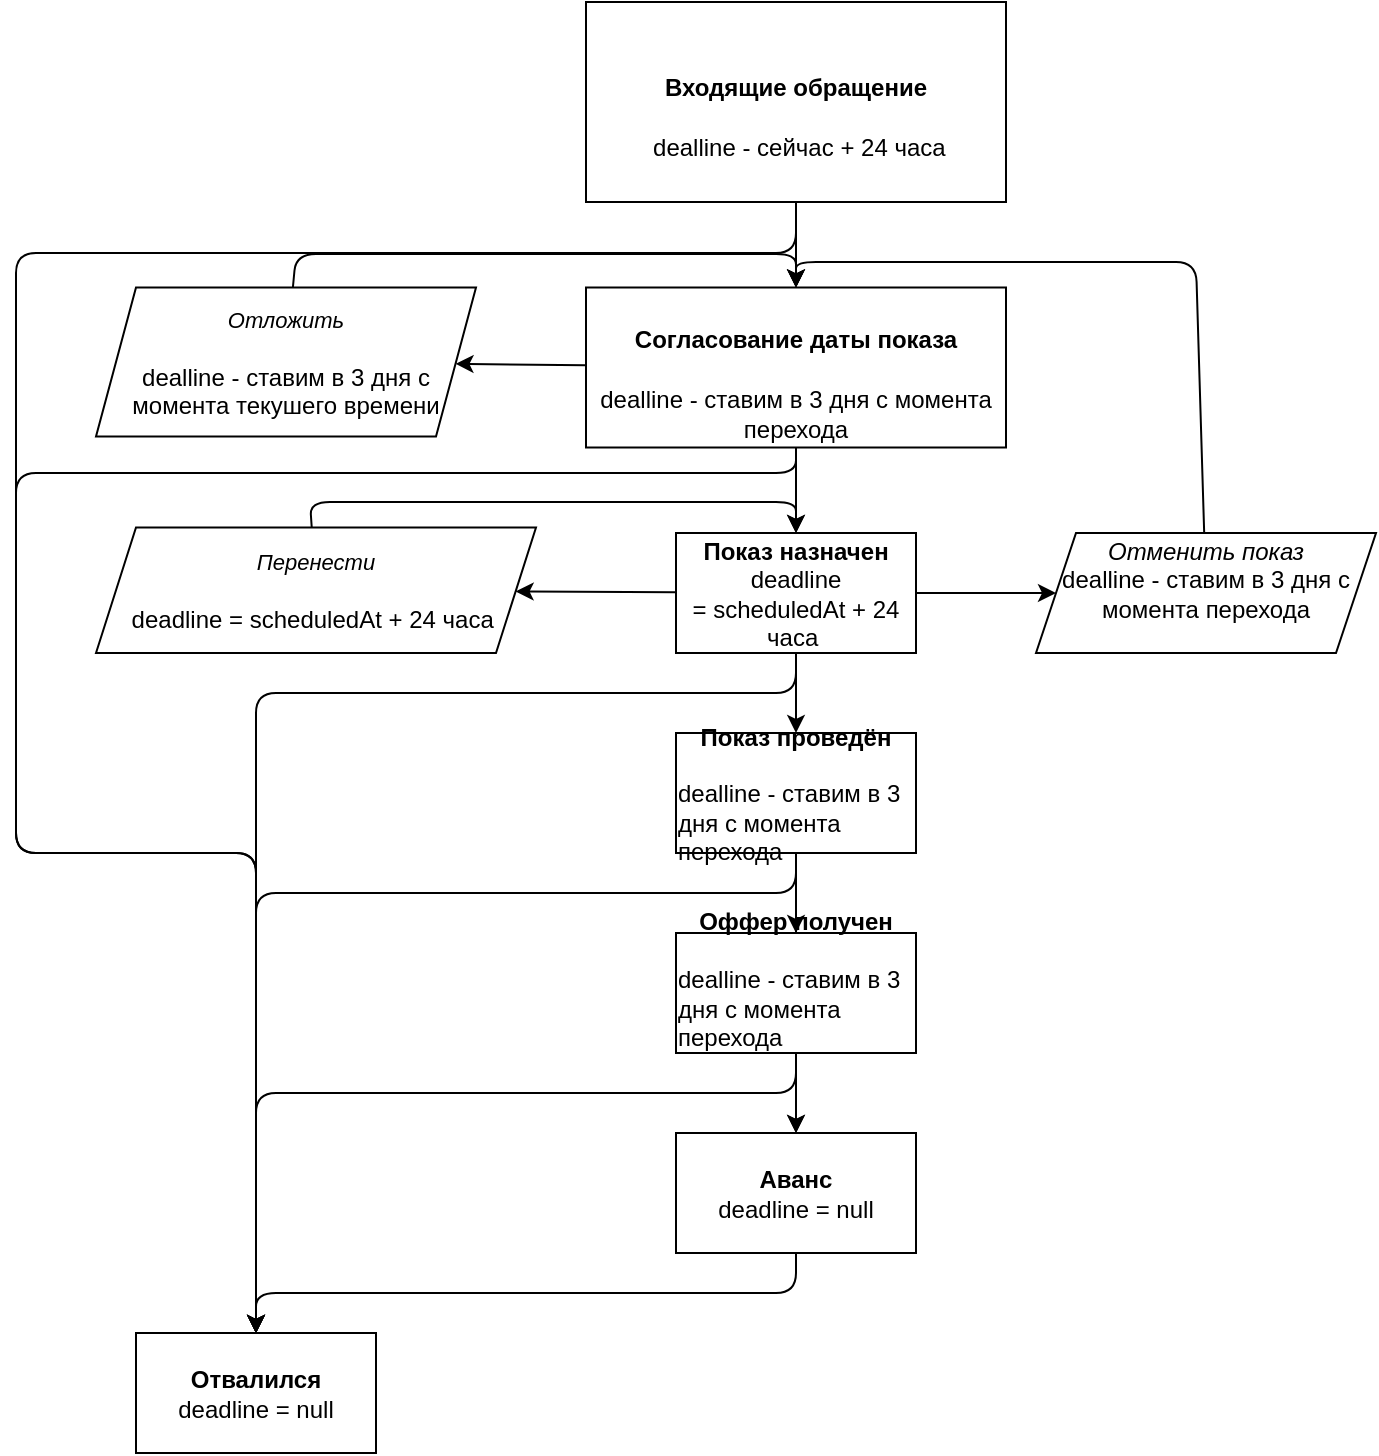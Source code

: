 <mxfile version="14.8.2" type="github">
  <diagram id="Q_xmtvUPQ6Yv9zy_9RRj" name="Page-1">
    <mxGraphModel dx="1582" dy="751" grid="1" gridSize="10" guides="1" tooltips="1" connect="1" arrows="1" fold="1" page="1" pageScale="1" pageWidth="850" pageHeight="1100" math="0" shadow="0">
      <root>
        <mxCell id="0" />
        <mxCell id="1" parent="0" />
        <mxCell id="04Uxs3DeIcLFDnEtFiIm-1" value="&lt;h4&gt;Входящие обращение&lt;/h4&gt;&amp;nbsp;dealline - сейчас + 24 часа" style="rounded=0;whiteSpace=wrap;html=1;" parent="1" vertex="1">
          <mxGeometry x="365" y="120" width="210" height="100" as="geometry" />
        </mxCell>
        <mxCell id="04Uxs3DeIcLFDnEtFiIm-2" value="&lt;h4&gt;Согласование даты показа&lt;/h4&gt;&lt;span style=&quot;text-align: left&quot;&gt;&lt;span id=&quot;HIGHLIGHT&quot; draggable=&quot;true&quot; class=&quot;hiclass&quot;&gt;dealline&amp;nbsp;- ставим в 3 дня с момента перехода&lt;/span&gt;&lt;/span&gt;" style="rounded=0;whiteSpace=wrap;html=1;" parent="1" vertex="1">
          <mxGeometry x="365" y="262.75" width="210" height="80" as="geometry" />
        </mxCell>
        <mxCell id="04Uxs3DeIcLFDnEtFiIm-6" value="" style="endArrow=classic;html=1;exitX=0.5;exitY=1;exitDx=0;exitDy=0;entryX=0.5;entryY=0;entryDx=0;entryDy=0;" parent="1" source="04Uxs3DeIcLFDnEtFiIm-1" target="04Uxs3DeIcLFDnEtFiIm-2" edge="1">
          <mxGeometry width="50" height="50" relative="1" as="geometry">
            <mxPoint x="270" y="295.5" as="sourcePoint" />
            <mxPoint x="490" y="245.5" as="targetPoint" />
          </mxGeometry>
        </mxCell>
        <mxCell id="04Uxs3DeIcLFDnEtFiIm-7" value="&lt;b&gt;Показ назначен&lt;br&gt;&lt;/b&gt;&lt;span style=&quot;text-align: left&quot;&gt;deadline =&amp;nbsp;&lt;/span&gt;&lt;span style=&quot;text-align: left&quot;&gt;scheduledAt + 24 часа&amp;nbsp;&lt;/span&gt;&lt;b&gt;&lt;br&gt;&lt;/b&gt;" style="rounded=0;whiteSpace=wrap;html=1;" parent="1" vertex="1">
          <mxGeometry x="410" y="385.5" width="120" height="60" as="geometry" />
        </mxCell>
        <mxCell id="04Uxs3DeIcLFDnEtFiIm-8" value="" style="endArrow=classic;html=1;entryX=0.5;entryY=0;entryDx=0;entryDy=0;" parent="1" target="04Uxs3DeIcLFDnEtFiIm-7" edge="1" source="04Uxs3DeIcLFDnEtFiIm-2">
          <mxGeometry width="50" height="50" relative="1" as="geometry">
            <mxPoint x="470" y="345.5" as="sourcePoint" />
            <mxPoint x="320" y="345.5" as="targetPoint" />
          </mxGeometry>
        </mxCell>
        <mxCell id="04Uxs3DeIcLFDnEtFiIm-43" style="edgeStyle=orthogonalEdgeStyle;rounded=0;orthogonalLoop=1;jettySize=auto;html=1;" parent="1" source="04Uxs3DeIcLFDnEtFiIm-13" target="04Uxs3DeIcLFDnEtFiIm-17" edge="1">
          <mxGeometry relative="1" as="geometry" />
        </mxCell>
        <mxCell id="04Uxs3DeIcLFDnEtFiIm-13" value="&lt;b&gt;Показ проведён&lt;/b&gt;&lt;br&gt;&lt;div style=&quot;text-align: left&quot;&gt;&lt;span&gt;&amp;nbsp;&lt;/span&gt;&lt;/div&gt;&lt;div style=&quot;text-align: left&quot;&gt;&lt;span&gt;dealline - ставим в 3 дня с момента перехода&lt;/span&gt;&lt;/div&gt;" style="rounded=0;whiteSpace=wrap;html=1;" parent="1" vertex="1">
          <mxGeometry x="410" y="485.5" width="120" height="60" as="geometry" />
        </mxCell>
        <mxCell id="04Uxs3DeIcLFDnEtFiIm-14" value="" style="endArrow=classic;html=1;exitX=0.5;exitY=1;exitDx=0;exitDy=0;entryX=0.5;entryY=0;entryDx=0;entryDy=0;" parent="1" target="04Uxs3DeIcLFDnEtFiIm-13" edge="1">
          <mxGeometry width="50" height="50" relative="1" as="geometry">
            <mxPoint x="470" y="445.5" as="sourcePoint" />
            <mxPoint x="320" y="445.5" as="targetPoint" />
          </mxGeometry>
        </mxCell>
        <mxCell id="04Uxs3DeIcLFDnEtFiIm-15" value="&lt;b&gt;Оффер получен&lt;/b&gt;&lt;br&gt;&lt;div style=&quot;font-weight: bold ; text-align: left&quot;&gt;&lt;span style=&quot;font-weight: normal ; color: rgba(0 , 0 , 0 , 0) ; font-family: monospace ; font-size: 0px&quot;&gt;&lt;br&gt;&lt;/span&gt;&lt;/div&gt;&lt;div style=&quot;text-align: left&quot;&gt;&lt;span&gt;dealline - ставим в 3 дня с момента перехода&lt;/span&gt;&lt;/div&gt;&lt;div style=&quot;font-weight: bold ; text-align: left&quot;&gt;&lt;span style=&quot;font-weight: normal ; color: rgba(0 , 0 , 0 , 0) ; font-family: monospace ; font-size: 0px&quot;&gt;%3CmxGraphModel%3E%3Croot%3E%3CmxCell%20id%3D%220%22%2F%3E%3CmxCell%20id%3D%221%22%20parent%3D%220%22%2F%3E%3CmxCell%20id%3D%222%22%20value%3D%22%26lt%3Bbr%26gt%3Bdeadline%26lt%3Bspan%26gt%3B%26amp%3Bnbsp%3B%3D%20null%26lt%3B%2Fspan%26gt%3B%22%20style%3D%22text%3Bhtml%3D1%3BstrokeColor%3Dnone%3BfillColor%3Dnone%3Bspacing%3D5%3BspacingTop%3D-20%3BwhiteSpace%3Dwrap%3Boverflow%3Dhidden%3Brounded%3D0%3B%22%20vertex%3D%221%22%20parent%3D%221%22%3E%3CmxGeometry%20x%3D%22490%22%20y%3D%22451%22%20width%3D%22270%22%20height%3D%2249%22%20as%3D%22geometry%22%2F%3E%3C%2FmxCell%3E%3C%2Froot%3E%3C%2FmxGraphModel%3E&lt;/span&gt;&lt;span style=&quot;font-weight: normal ; color: rgba(0 , 0 , 0 , 0) ; font-family: monospace ; font-size: 0px&quot;&gt;%3CmxGraphModel%3E%3Croot%3E%3CmxCell%20id%3D%220%22%2F%3E%3CmxCell%20id%3D%221%22%20parent%3D%220%22%2F%3E%3CmxCell%20id%3D%222%22%20value%3D%22%26lt%3Bbr%26gt%3Bdeadline%26lt%3Bspan%26gt%3B%26amp%3Bnbsp%3B%3D%20null%26lt%3B%2Fspan%26gt%3B%22%20style%3D%22text%3Bhtml%3D1%3BstrokeColor%3Dnone%3BfillColor%3Dnone%3Bspacing%3D5%3BspacingTop%3D-20%3BwhiteSpace%3Dwrap%3Boverflow%3Dhidden%3Brounded%3D0%3B%22%20vertex%3D%221%22%20parent%3D%221%22%3E%3CmxGeometry%20x%3D%22490%22%20y%3D%22451%22%20width%3D%22270%22%20height%3D%2249%22%20as%3D%22geometry%22%2F%3E%3C%2FmxCell%3E%3C%2Froot%3E%3C%2FmxGraphModel%3E&lt;/span&gt;&lt;/div&gt;" style="rounded=0;whiteSpace=wrap;html=1;" parent="1" vertex="1">
          <mxGeometry x="410" y="585.5" width="120" height="60" as="geometry" />
        </mxCell>
        <mxCell id="04Uxs3DeIcLFDnEtFiIm-16" value="" style="endArrow=classic;html=1;exitX=0.5;exitY=1;exitDx=0;exitDy=0;entryX=0.5;entryY=0;entryDx=0;entryDy=0;" parent="1" target="04Uxs3DeIcLFDnEtFiIm-15" edge="1">
          <mxGeometry width="50" height="50" relative="1" as="geometry">
            <mxPoint x="470" y="545.5" as="sourcePoint" />
            <mxPoint x="320" y="545.5" as="targetPoint" />
          </mxGeometry>
        </mxCell>
        <mxCell id="04Uxs3DeIcLFDnEtFiIm-17" value="&lt;b&gt;Аванс&lt;/b&gt;&lt;br style=&quot;text-align: left&quot;&gt;&lt;span style=&quot;text-align: left&quot;&gt;deadline&lt;/span&gt;&lt;span style=&quot;text-align: left&quot;&gt;&amp;nbsp;= null&lt;/span&gt;&lt;b&gt;&lt;br&gt;&lt;/b&gt;" style="rounded=0;whiteSpace=wrap;html=1;" parent="1" vertex="1">
          <mxGeometry x="410" y="685.5" width="120" height="60" as="geometry" />
        </mxCell>
        <mxCell id="04Uxs3DeIcLFDnEtFiIm-18" value="" style="endArrow=classic;html=1;exitX=0.5;exitY=1;exitDx=0;exitDy=0;entryX=0.5;entryY=0;entryDx=0;entryDy=0;" parent="1" target="04Uxs3DeIcLFDnEtFiIm-17" edge="1">
          <mxGeometry width="50" height="50" relative="1" as="geometry">
            <mxPoint x="470" y="645.5" as="sourcePoint" />
            <mxPoint x="320" y="645.5" as="targetPoint" />
          </mxGeometry>
        </mxCell>
        <mxCell id="04Uxs3DeIcLFDnEtFiIm-19" value="&lt;b&gt;Отвалился&lt;/b&gt;&lt;br&gt;&lt;span style=&quot;text-align: left&quot;&gt;deadline&amp;nbsp;= null&lt;/span&gt;" style="rounded=0;whiteSpace=wrap;html=1;" parent="1" vertex="1">
          <mxGeometry x="140" y="785.5" width="120" height="60" as="geometry" />
        </mxCell>
        <mxCell id="04Uxs3DeIcLFDnEtFiIm-20" value="" style="endArrow=classic;html=1;exitX=0.5;exitY=1;exitDx=0;exitDy=0;entryX=0.5;entryY=0;entryDx=0;entryDy=0;" parent="1" target="04Uxs3DeIcLFDnEtFiIm-19" edge="1">
          <mxGeometry width="50" height="50" relative="1" as="geometry">
            <mxPoint x="470" y="745.5" as="sourcePoint" />
            <mxPoint x="320" y="745.5" as="targetPoint" />
            <Array as="points">
              <mxPoint x="470" y="765.5" />
              <mxPoint x="200" y="765.5" />
            </Array>
          </mxGeometry>
        </mxCell>
        <mxCell id="04Uxs3DeIcLFDnEtFiIm-38" value="" style="endArrow=classic;html=1;exitX=0.5;exitY=1;exitDx=0;exitDy=0;" parent="1" source="04Uxs3DeIcLFDnEtFiIm-15" edge="1">
          <mxGeometry width="50" height="50" relative="1" as="geometry">
            <mxPoint x="200" y="645.5" as="sourcePoint" />
            <mxPoint x="200" y="785.5" as="targetPoint" />
            <Array as="points">
              <mxPoint x="470" y="665.5" />
              <mxPoint x="200" y="665.5" />
            </Array>
          </mxGeometry>
        </mxCell>
        <mxCell id="04Uxs3DeIcLFDnEtFiIm-39" value="" style="endArrow=classic;html=1;" parent="1" edge="1">
          <mxGeometry width="50" height="50" relative="1" as="geometry">
            <mxPoint x="470" y="545.5" as="sourcePoint" />
            <mxPoint x="200" y="785.5" as="targetPoint" />
            <Array as="points">
              <mxPoint x="470" y="565.5" />
              <mxPoint x="200" y="565.5" />
            </Array>
          </mxGeometry>
        </mxCell>
        <mxCell id="04Uxs3DeIcLFDnEtFiIm-40" value="" style="endArrow=classic;html=1;" parent="1" edge="1">
          <mxGeometry width="50" height="50" relative="1" as="geometry">
            <mxPoint x="470" y="445.5" as="sourcePoint" />
            <mxPoint x="200" y="785.5" as="targetPoint" />
            <Array as="points">
              <mxPoint x="470" y="465.5" />
              <mxPoint x="200" y="465.5" />
            </Array>
          </mxGeometry>
        </mxCell>
        <mxCell id="04Uxs3DeIcLFDnEtFiIm-41" value="" style="endArrow=classic;html=1;entryX=0.5;entryY=0;entryDx=0;entryDy=0;exitX=0.5;exitY=1;exitDx=0;exitDy=0;" parent="1" source="04Uxs3DeIcLFDnEtFiIm-2" target="04Uxs3DeIcLFDnEtFiIm-19" edge="1">
          <mxGeometry width="50" height="50" relative="1" as="geometry">
            <mxPoint x="420" y="445.5" as="sourcePoint" />
            <mxPoint x="150" y="785.5" as="targetPoint" />
            <Array as="points">
              <mxPoint x="470" y="355.5" />
              <mxPoint x="80" y="355.5" />
              <mxPoint x="80" y="545.5" />
              <mxPoint x="200" y="545.5" />
            </Array>
          </mxGeometry>
        </mxCell>
        <mxCell id="04Uxs3DeIcLFDnEtFiIm-44" value="" style="endArrow=classic;html=1;entryX=0.5;entryY=0;entryDx=0;entryDy=0;exitX=0.5;exitY=1;exitDx=0;exitDy=0;" parent="1" edge="1" source="04Uxs3DeIcLFDnEtFiIm-1">
          <mxGeometry width="50" height="50" relative="1" as="geometry">
            <mxPoint x="470" y="245.5" as="sourcePoint" />
            <mxPoint x="200" y="785.5" as="targetPoint" />
            <Array as="points">
              <mxPoint x="470" y="245.5" />
              <mxPoint x="80" y="245.5" />
              <mxPoint x="80" y="545.5" />
              <mxPoint x="200" y="545.5" />
            </Array>
          </mxGeometry>
        </mxCell>
        <mxCell id="T-LhHKoDIlnkGS5jSO6F-3" value="" style="endArrow=classic;html=1;" edge="1" parent="1" source="04Uxs3DeIcLFDnEtFiIm-2" target="T-LhHKoDIlnkGS5jSO6F-14">
          <mxGeometry width="50" height="50" relative="1" as="geometry">
            <mxPoint x="470" y="345.5" as="sourcePoint" />
            <mxPoint x="210" y="346" as="targetPoint" />
            <Array as="points" />
          </mxGeometry>
        </mxCell>
        <mxCell id="T-LhHKoDIlnkGS5jSO6F-5" value="" style="endArrow=classic;html=1;entryX=0.5;entryY=0;entryDx=0;entryDy=0;" edge="1" parent="1" source="T-LhHKoDIlnkGS5jSO6F-14" target="04Uxs3DeIcLFDnEtFiIm-2">
          <mxGeometry width="50" height="50" relative="1" as="geometry">
            <mxPoint x="220" y="265.5" as="sourcePoint" />
            <mxPoint x="471.25" y="272.98" as="targetPoint" />
            <Array as="points">
              <mxPoint x="220" y="246" />
              <mxPoint x="470" y="246" />
            </Array>
          </mxGeometry>
        </mxCell>
        <mxCell id="T-LhHKoDIlnkGS5jSO6F-7" value="" style="endArrow=classic;html=1;" edge="1" parent="1" target="T-LhHKoDIlnkGS5jSO6F-16" source="04Uxs3DeIcLFDnEtFiIm-7">
          <mxGeometry width="50" height="50" relative="1" as="geometry">
            <mxPoint x="470" y="448.5" as="sourcePoint" />
            <mxPoint x="233.0" y="453.02" as="targetPoint" />
            <Array as="points" />
          </mxGeometry>
        </mxCell>
        <mxCell id="T-LhHKoDIlnkGS5jSO6F-8" value="" style="endArrow=classic;html=1;" edge="1" parent="1" source="T-LhHKoDIlnkGS5jSO6F-16">
          <mxGeometry width="50" height="50" relative="1" as="geometry">
            <mxPoint x="227.2" y="379.24" as="sourcePoint" />
            <mxPoint x="470" y="385.5" as="targetPoint" />
            <Array as="points">
              <mxPoint x="227" y="370" />
              <mxPoint x="470" y="370" />
            </Array>
          </mxGeometry>
        </mxCell>
        <mxCell id="T-LhHKoDIlnkGS5jSO6F-14" value="&lt;span style=&quot;font-size: 11px ; background-color: rgb(255 , 255 , 255)&quot;&gt;&lt;i&gt;Отложить&lt;/i&gt;&lt;br&gt;&lt;/span&gt;&lt;br style=&quot;text-align: left&quot;&gt;&lt;span style=&quot;text-align: left&quot;&gt;dealline&amp;nbsp;&lt;/span&gt;&lt;span style=&quot;text-align: left&quot;&gt;- ставим в 3 дня с момента текушего времени&lt;/span&gt;" style="shape=parallelogram;perimeter=parallelogramPerimeter;whiteSpace=wrap;html=1;fixedSize=1;" vertex="1" parent="1">
          <mxGeometry x="120" y="262.75" width="190" height="74.5" as="geometry" />
        </mxCell>
        <mxCell id="T-LhHKoDIlnkGS5jSO6F-16" value="&lt;span style=&quot;font-size: 11px ; background-color: rgb(255 , 255 , 255)&quot;&gt;&lt;i&gt;Перенести&lt;/i&gt;&lt;/span&gt;&lt;span style=&quot;font-size: 11px ; background-color: rgb(255 , 255 , 255)&quot;&gt;&lt;br&gt;&lt;/span&gt;&lt;br style=&quot;text-align: left&quot;&gt;&lt;span style=&quot;text-align: left&quot;&gt;deadline =&amp;nbsp;&lt;/span&gt;&lt;span style=&quot;text-align: left&quot;&gt;scheduledAt + 24 часа&amp;nbsp;&lt;/span&gt;" style="shape=parallelogram;perimeter=parallelogramPerimeter;whiteSpace=wrap;html=1;fixedSize=1;" vertex="1" parent="1">
          <mxGeometry x="120" y="382.75" width="220" height="62.75" as="geometry" />
        </mxCell>
        <mxCell id="T-LhHKoDIlnkGS5jSO6F-17" value="&lt;i&gt;Отменить показ&lt;/i&gt;&lt;br&gt;&lt;span style=&quot;text-align: left&quot;&gt;dealline&amp;nbsp;- ставим в 3 дня с момента перехода&lt;/span&gt;&lt;i&gt;&lt;br&gt;&lt;br&gt;&lt;/i&gt;" style="shape=parallelogram;perimeter=parallelogramPerimeter;whiteSpace=wrap;html=1;fixedSize=1;" vertex="1" parent="1">
          <mxGeometry x="590" y="385.5" width="170" height="60" as="geometry" />
        </mxCell>
        <mxCell id="T-LhHKoDIlnkGS5jSO6F-18" value="" style="endArrow=classic;html=1;" edge="1" parent="1" source="04Uxs3DeIcLFDnEtFiIm-7" target="T-LhHKoDIlnkGS5jSO6F-17">
          <mxGeometry width="50" height="50" relative="1" as="geometry">
            <mxPoint x="470" y="446" as="sourcePoint" />
            <mxPoint x="630" y="470" as="targetPoint" />
          </mxGeometry>
        </mxCell>
        <mxCell id="T-LhHKoDIlnkGS5jSO6F-19" value="" style="endArrow=classic;html=1;entryX=0.5;entryY=0;entryDx=0;entryDy=0;" edge="1" parent="1" source="T-LhHKoDIlnkGS5jSO6F-17" target="04Uxs3DeIcLFDnEtFiIm-2">
          <mxGeometry width="50" height="50" relative="1" as="geometry">
            <mxPoint x="590" y="370" as="sourcePoint" />
            <mxPoint x="660" y="210" as="targetPoint" />
            <Array as="points">
              <mxPoint x="670" y="250" />
              <mxPoint x="470" y="250" />
            </Array>
          </mxGeometry>
        </mxCell>
      </root>
    </mxGraphModel>
  </diagram>
</mxfile>
